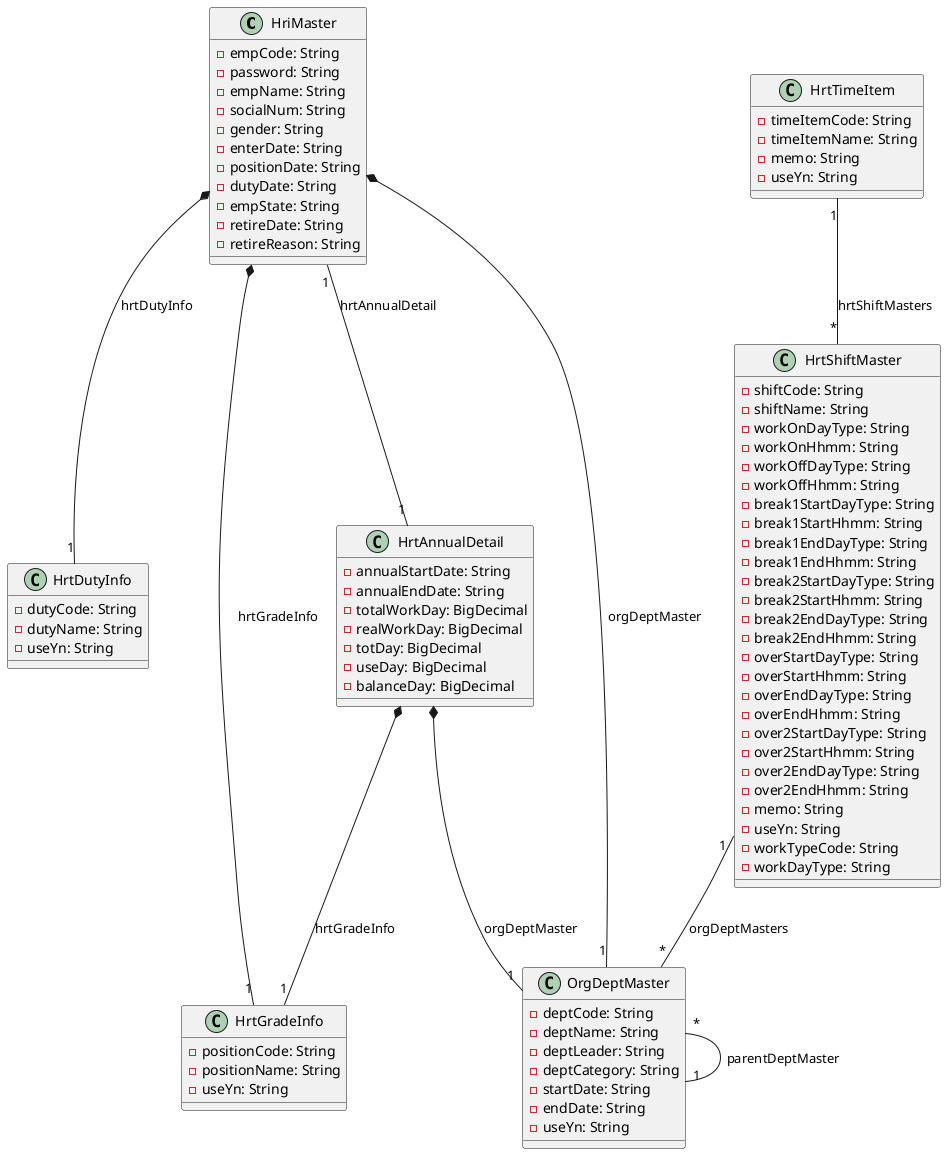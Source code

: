 @startuml
class HriMaster {
    - empCode: String
    - password: String
    - empName: String
    - socialNum: String
    - gender: String
    - enterDate: String
    - positionDate: String
    - dutyDate: String
    - empState: String
    - retireDate: String
    - retireReason: String
}

class HrtAnnualDetail {
    - annualStartDate: String
    - annualEndDate: String
    - totalWorkDay: BigDecimal
    - realWorkDay: BigDecimal
    - totDay: BigDecimal
    - useDay: BigDecimal
    - balanceDay: BigDecimal
}

class HrtDutyInfo {
    - dutyCode: String
    - dutyName: String
    - useYn: String
}

class HrtGradeInfo {
    - positionCode: String
    - positionName: String
    - useYn: String
}

class HrtShiftMaster {
    - shiftCode: String
    - shiftName: String
    - workOnDayType: String
    - workOnHhmm: String
    - workOffDayType: String
    - workOffHhmm: String
    - break1StartDayType: String
    - break1StartHhmm: String
    - break1EndDayType: String
    - break1EndHhmm: String
    - break2StartDayType: String
    - break2StartHhmm: String
    - break2EndDayType: String
    - break2EndHhmm: String
    - overStartDayType: String
    - overStartHhmm: String
    - overEndDayType: String
    - overEndHhmm: String
    - over2StartDayType: String
    - over2StartHhmm: String
    - over2EndDayType: String
    - over2EndHhmm: String
    - memo: String
    - useYn: String
    - workTypeCode: String
    - workDayType: String
}

class HrtTimeItem {
    - timeItemCode: String
    - timeItemName: String
    - memo: String
    - useYn: String
}

class OrgDeptMaster {
    - deptCode: String
    - deptName: String
    - deptLeader: String
    - deptCategory: String
    - startDate: String
    - endDate: String
    - useYn: String
}

HriMaster "1" -- "1" HrtAnnualDetail : hrtAnnualDetail
HriMaster *-- "1" HrtGradeInfo : hrtGradeInfo
HriMaster *-- "1" HrtDutyInfo : hrtDutyInfo
HriMaster *-- "1" OrgDeptMaster : orgDeptMaster

HrtAnnualDetail *-- "1" HrtGradeInfo : hrtGradeInfo
HrtAnnualDetail *-- "1" OrgDeptMaster : orgDeptMaster

HrtShiftMaster "1" -- "*" OrgDeptMaster : orgDeptMasters
HrtTimeItem "1" -- "*" HrtShiftMaster : hrtShiftMasters
OrgDeptMaster "*" -- "1" OrgDeptMaster : parentDeptMaster

@enduml
